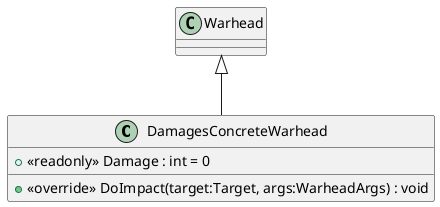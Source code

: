 @startuml
class DamagesConcreteWarhead {
    + <<readonly>> Damage : int = 0
    + <<override>> DoImpact(target:Target, args:WarheadArgs) : void
}
Warhead <|-- DamagesConcreteWarhead
@enduml
